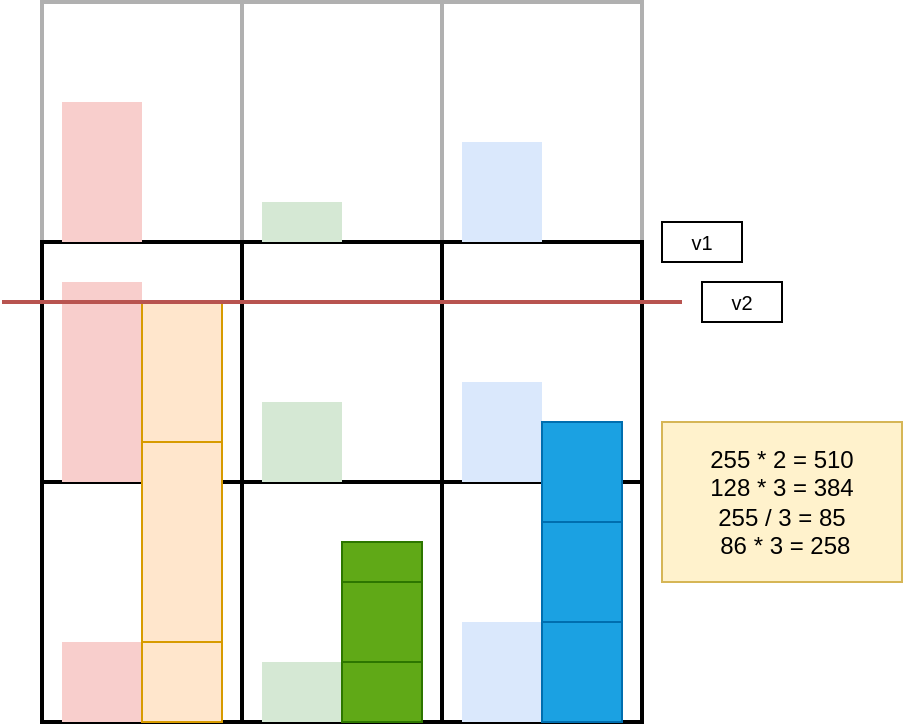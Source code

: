 <mxfile>
    <diagram id="nLy29c8HlEli6T8MgtXk" name="Page-1">
        <mxGraphModel dx="681" dy="537" grid="1" gridSize="10" guides="1" tooltips="1" connect="1" arrows="1" fold="1" page="1" pageScale="1" pageWidth="850" pageHeight="1100" math="0" shadow="0">
            <root>
                <mxCell id="0"/>
                <mxCell id="1" parent="0"/>
                <mxCell id="2" value="" style="rounded=0;whiteSpace=wrap;html=1;strokeWidth=2;fillColor=none;strokeColor=#B0B0B0;" parent="1" vertex="1">
                    <mxGeometry x="70" y="80" width="100" height="120" as="geometry"/>
                </mxCell>
                <mxCell id="4" value="" style="rounded=0;whiteSpace=wrap;html=1;strokeWidth=2;fillColor=none;" parent="1" vertex="1">
                    <mxGeometry x="70" y="200" width="100" height="120" as="geometry"/>
                </mxCell>
                <mxCell id="5" value="" style="rounded=0;whiteSpace=wrap;html=1;strokeWidth=2;fillColor=none;" parent="1" vertex="1">
                    <mxGeometry x="70" y="320" width="100" height="120" as="geometry"/>
                </mxCell>
                <mxCell id="6" value="" style="rounded=0;whiteSpace=wrap;html=1;strokeWidth=2;fillColor=none;strokeColor=#B0B0B0;" parent="1" vertex="1">
                    <mxGeometry x="170" y="80" width="100" height="120" as="geometry"/>
                </mxCell>
                <mxCell id="7" value="" style="rounded=0;whiteSpace=wrap;html=1;strokeWidth=2;fillColor=none;" parent="1" vertex="1">
                    <mxGeometry x="170" y="200" width="100" height="120" as="geometry"/>
                </mxCell>
                <mxCell id="8" value="" style="rounded=0;whiteSpace=wrap;html=1;strokeWidth=2;fillColor=none;" parent="1" vertex="1">
                    <mxGeometry x="170" y="320" width="100" height="120" as="geometry"/>
                </mxCell>
                <mxCell id="9" value="" style="rounded=0;whiteSpace=wrap;html=1;strokeWidth=2;fillColor=none;strokeColor=#B0B0B0;" parent="1" vertex="1">
                    <mxGeometry x="270" y="80" width="100" height="120" as="geometry"/>
                </mxCell>
                <mxCell id="10" value="" style="rounded=0;whiteSpace=wrap;html=1;strokeWidth=2;fillColor=none;" parent="1" vertex="1">
                    <mxGeometry x="270" y="200" width="100" height="120" as="geometry"/>
                </mxCell>
                <mxCell id="11" value="" style="rounded=0;whiteSpace=wrap;html=1;strokeWidth=2;fillColor=none;" parent="1" vertex="1">
                    <mxGeometry x="270" y="320" width="100" height="120" as="geometry"/>
                </mxCell>
                <mxCell id="12" value="" style="rounded=0;whiteSpace=wrap;html=1;fillColor=#f8cecc;strokeColor=none;" parent="1" vertex="1">
                    <mxGeometry x="80" y="400" width="40" height="40" as="geometry"/>
                </mxCell>
                <mxCell id="13" value="" style="rounded=0;whiteSpace=wrap;html=1;fillColor=#ffe6cc;strokeColor=#d79b00;" parent="1" vertex="1">
                    <mxGeometry x="120" y="400" width="40" height="40" as="geometry"/>
                </mxCell>
                <mxCell id="14" value="" style="rounded=0;whiteSpace=wrap;html=1;fillColor=#f8cecc;strokeColor=none;" parent="1" vertex="1">
                    <mxGeometry x="80" y="220" width="40" height="100" as="geometry"/>
                </mxCell>
                <mxCell id="16" value="" style="rounded=0;whiteSpace=wrap;html=1;fillColor=#f8cecc;strokeColor=none;" parent="1" vertex="1">
                    <mxGeometry x="80" y="130" width="40" height="70" as="geometry"/>
                </mxCell>
                <mxCell id="19" value="" style="rounded=0;whiteSpace=wrap;html=1;fillColor=#ffe6cc;strokeColor=#d79b00;" parent="1" vertex="1">
                    <mxGeometry x="120" y="300" width="40" height="100" as="geometry"/>
                </mxCell>
                <mxCell id="20" value="" style="rounded=0;whiteSpace=wrap;html=1;fillColor=#ffe6cc;strokeColor=#d79b00;" parent="1" vertex="1">
                    <mxGeometry x="120" y="230" width="40" height="70" as="geometry"/>
                </mxCell>
                <mxCell id="21" value="" style="rounded=0;whiteSpace=wrap;html=1;fillColor=#d5e8d4;strokeColor=none;" parent="1" vertex="1">
                    <mxGeometry x="180" y="410" width="40" height="30" as="geometry"/>
                </mxCell>
                <mxCell id="22" value="" style="rounded=0;whiteSpace=wrap;html=1;fillColor=#d5e8d4;strokeColor=none;" parent="1" vertex="1">
                    <mxGeometry x="180" y="280" width="40" height="40" as="geometry"/>
                </mxCell>
                <mxCell id="23" value="" style="rounded=0;whiteSpace=wrap;html=1;fillColor=#d5e8d4;strokeColor=none;" parent="1" vertex="1">
                    <mxGeometry x="180" y="180" width="40" height="20" as="geometry"/>
                </mxCell>
                <mxCell id="24" value="" style="rounded=0;whiteSpace=wrap;html=1;fillColor=#60a917;strokeColor=#2D7600;fontColor=#ffffff;" parent="1" vertex="1">
                    <mxGeometry x="220" y="410" width="40" height="30" as="geometry"/>
                </mxCell>
                <mxCell id="25" value="" style="rounded=0;whiteSpace=wrap;html=1;fillColor=#60a917;strokeColor=#2D7600;fontColor=#ffffff;" parent="1" vertex="1">
                    <mxGeometry x="220" y="370" width="40" height="40" as="geometry"/>
                </mxCell>
                <mxCell id="26" value="" style="rounded=0;whiteSpace=wrap;html=1;fillColor=#60a917;strokeColor=#2D7600;fontColor=#ffffff;" parent="1" vertex="1">
                    <mxGeometry x="220" y="350" width="40" height="20" as="geometry"/>
                </mxCell>
                <mxCell id="27" value="" style="endArrow=none;html=1;strokeWidth=2;fillColor=#f8cecc;strokeColor=#b85450;" parent="1" edge="1">
                    <mxGeometry width="50" height="50" relative="1" as="geometry">
                        <mxPoint x="50" y="230" as="sourcePoint"/>
                        <mxPoint x="390" y="230" as="targetPoint"/>
                    </mxGeometry>
                </mxCell>
                <mxCell id="28" value="" style="rounded=0;whiteSpace=wrap;html=1;fillColor=#dae8fc;strokeColor=none;" parent="1" vertex="1">
                    <mxGeometry x="280" y="390" width="40" height="50" as="geometry"/>
                </mxCell>
                <mxCell id="30" value="" style="rounded=0;whiteSpace=wrap;html=1;fillColor=#dae8fc;strokeColor=none;" parent="1" vertex="1">
                    <mxGeometry x="280" y="270" width="40" height="50" as="geometry"/>
                </mxCell>
                <mxCell id="31" value="" style="rounded=0;whiteSpace=wrap;html=1;fillColor=#dae8fc;strokeColor=none;" parent="1" vertex="1">
                    <mxGeometry x="280" y="150" width="40" height="50" as="geometry"/>
                </mxCell>
                <mxCell id="36" value="" style="rounded=0;whiteSpace=wrap;html=1;fillColor=#1ba1e2;strokeColor=#006EAF;fontColor=#ffffff;" vertex="1" parent="1">
                    <mxGeometry x="320" y="390" width="40" height="50" as="geometry"/>
                </mxCell>
                <mxCell id="37" value="" style="rounded=0;whiteSpace=wrap;html=1;fillColor=#1ba1e2;strokeColor=#006EAF;fontColor=#ffffff;" vertex="1" parent="1">
                    <mxGeometry x="320" y="340" width="40" height="50" as="geometry"/>
                </mxCell>
                <mxCell id="38" value="" style="rounded=0;whiteSpace=wrap;html=1;fillColor=#1ba1e2;strokeColor=#006EAF;fontColor=#ffffff;" vertex="1" parent="1">
                    <mxGeometry x="320" y="290" width="40" height="50" as="geometry"/>
                </mxCell>
                <mxCell id="39" value="255 * 2 = 510&lt;div&gt;128 * 3 = 384&lt;/div&gt;&lt;div&gt;255 / 3 = 85&lt;/div&gt;&lt;div&gt;&lt;span style=&quot;font-family: monospace; font-size: 0px; text-align: start; text-wrap-mode: nowrap; background-color: transparent;&quot;&gt;%3CmxGraphModel%3E%3Croot%3E%3CmxCell%20id%3D%220%22%2F%3E%3CmxCell%20id%3D%221%22%20parent%3D%220%22%2F%3E%3CmxCell%20id%3D%222%22%20value%3D%22%22%20style%3D%22rounded%3D0%3BwhiteSpace%3Dwrap%3Bhtml%3D1%3BfillColor%3D%231ba1e2%3BstrokeColor%3D%23006EAF%3BfontColor%3D%23ffffff%3B%22%20vertex%3D%221%22%20parent%3D%221%22%3E%3CmxGeometry%20x%3D%22320%22%20y%3D%22390%22%20width%3D%2240%22%20height%3D%2250%22%20as%3D%22geometry%22%2F%3E%3C%2FmxCell%3E%3C%2Froot%3E%3C%2FmxGraphModel%3E85&lt;/span&gt;&lt;span style=&quot;background-color: transparent;&quot;&gt;&amp;nbsp;86 * 3 = 258&lt;/span&gt;&lt;span style=&quot;background-color: transparent; text-wrap-mode: nowrap; font-family: monospace; font-size: 0px; text-align: start;&quot;&gt;%&lt;/span&gt;&lt;span style=&quot;background-color: transparent; text-wrap-mode: nowrap; font-family: monospace; font-size: 0px; text-align: start;&quot;&gt;%3CmxGraphModel%3E%3Croot%3E%3CmxCell%20id%3D%220%22%2F%3E%3CmxCell%20id%3D%221%22%20parent%3D%220%22%2F%3E%3CmxCell%20id%3D%222%22%20value%3D%22%22%20style%3D%22rounded%3D0%3BwhiteSpace%3Dwrap%3Bhtml%3D1%3BfillColor%3D%231ba1e2%3BstrokeColor%3D%23006EAF%3BfontColor%3D%23ffffff%3B%22%20vertex%3D%221%22%20parent%3D%221%22%3E%3CmxGeometry%20x%3D%22320%22%20y%3D%22390%22%20width%3D%2240%22%20height%3D%2250%22%20as%3D%22geometry%22%2F%3E%3C%2FmxCell%3E%3C%2Froot%3E%3C%2FmxGraphModel%3E512&lt;/span&gt;&lt;span style=&quot;background-color: transparent; text-wrap-mode: nowrap; font-family: monospace; font-size: 0px; text-align: start;&quot;&gt;3CmxGraphModel%3E%3Croot%3E%3CmxCell%20id%3D%220%22%2F%3E%3CmxCell%20id%3D%221%22%20parent%3D%220%22%2F%3E%3CmxCell%20id%3D%222%22%20value%3D%22%22%20style%3D%22rounded%3D0%3BwhiteSpace%3Dwrap%3Bhtml%3D1%3BfillColor%3D%231ba1e2%3BstrokeColor%3D%23006EAF%3BfontColor%3D%23ffffff%3B%22%20vertex%3D%221%22%20parent%3D%221%22%3E%3CmxGeometry%20x%3D%22320%22%20y%3D%22390%22%20width%3D%2240%22%20height%3D%2250%22%20as%3D%22geometry%22%2F%3E%3C%2FmxCell%3E%3C%2Froot%3E%3C%2FmxGraphModel%3E512s&lt;/span&gt;&lt;/div&gt;" style="rounded=0;whiteSpace=wrap;html=1;fillColor=#fff2cc;strokeColor=#d6b656;" vertex="1" parent="1">
                    <mxGeometry x="380" y="290" width="120" height="80" as="geometry"/>
                </mxCell>
                <mxCell id="40" value="v2" style="rounded=0;whiteSpace=wrap;html=1;fontSize=10;" vertex="1" parent="1">
                    <mxGeometry x="400" y="220" width="40" height="20" as="geometry"/>
                </mxCell>
                <mxCell id="41" value="v1" style="rounded=0;whiteSpace=wrap;html=1;fontSize=10;" vertex="1" parent="1">
                    <mxGeometry x="380" y="190" width="40" height="20" as="geometry"/>
                </mxCell>
            </root>
        </mxGraphModel>
    </diagram>
</mxfile>